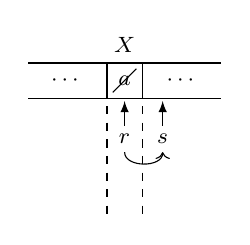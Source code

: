 \begin{tikzpicture}[tapeseg/.style={minimum height=1.5em,minimum width=1.5em,outer sep=0pt,node distance=0pt},cell/.style={rectangle,draw,tapeseg}]
	\footnotesize
	\node[cell] (a) {$a$};
	\draw[shorten >=3pt,shorten <=3pt] (a.north east) -- (a.south west);
	\draw (a.north west) -- ++(-1cm,0) (a.south west) -- ++(-1cm,0);
	\draw (a.north east) -- ++(+1cm,0) (a.south east) -- ++(+1cm,0);
	\node[tapeseg] (X) [above=of a] {$X$};
	\node[tapeseg,node distance=6pt] (z) [left=of a]{$\cdots$};
	\node[tapeseg,node distance=6pt] (w) [right=of a]{$\cdots$};
	% \node[tapeseg] (r) [below=.35 cm of a] {$r$};
	\node (r) [below=.35 cm of a] {$r$};
	\draw[-latex,shorten >=1pt] (r) -- (a);
	\node[tapeseg,node distance=1pt] (salign) [right=of a] {};
	% \node[tapeseg] (s) [below=.35 of salign] {$s$};
	\node (s) [below=.35 of salign] {$s$};
	\draw[-latex,shorten >=1pt] (s) -- (salign);
	\draw[->] (r.south) .. controls +(down:2mm) and +(down:2mm) .. (s.south);
	\draw[dashed,shorten <=.1cm]
		(a.south west) -- ++(0cm,-1.5cm);
	\draw[dashed,shorten <=.1cm]
		(a.south east) -- ++(0cm,-1.5cm);
\end{tikzpicture}
